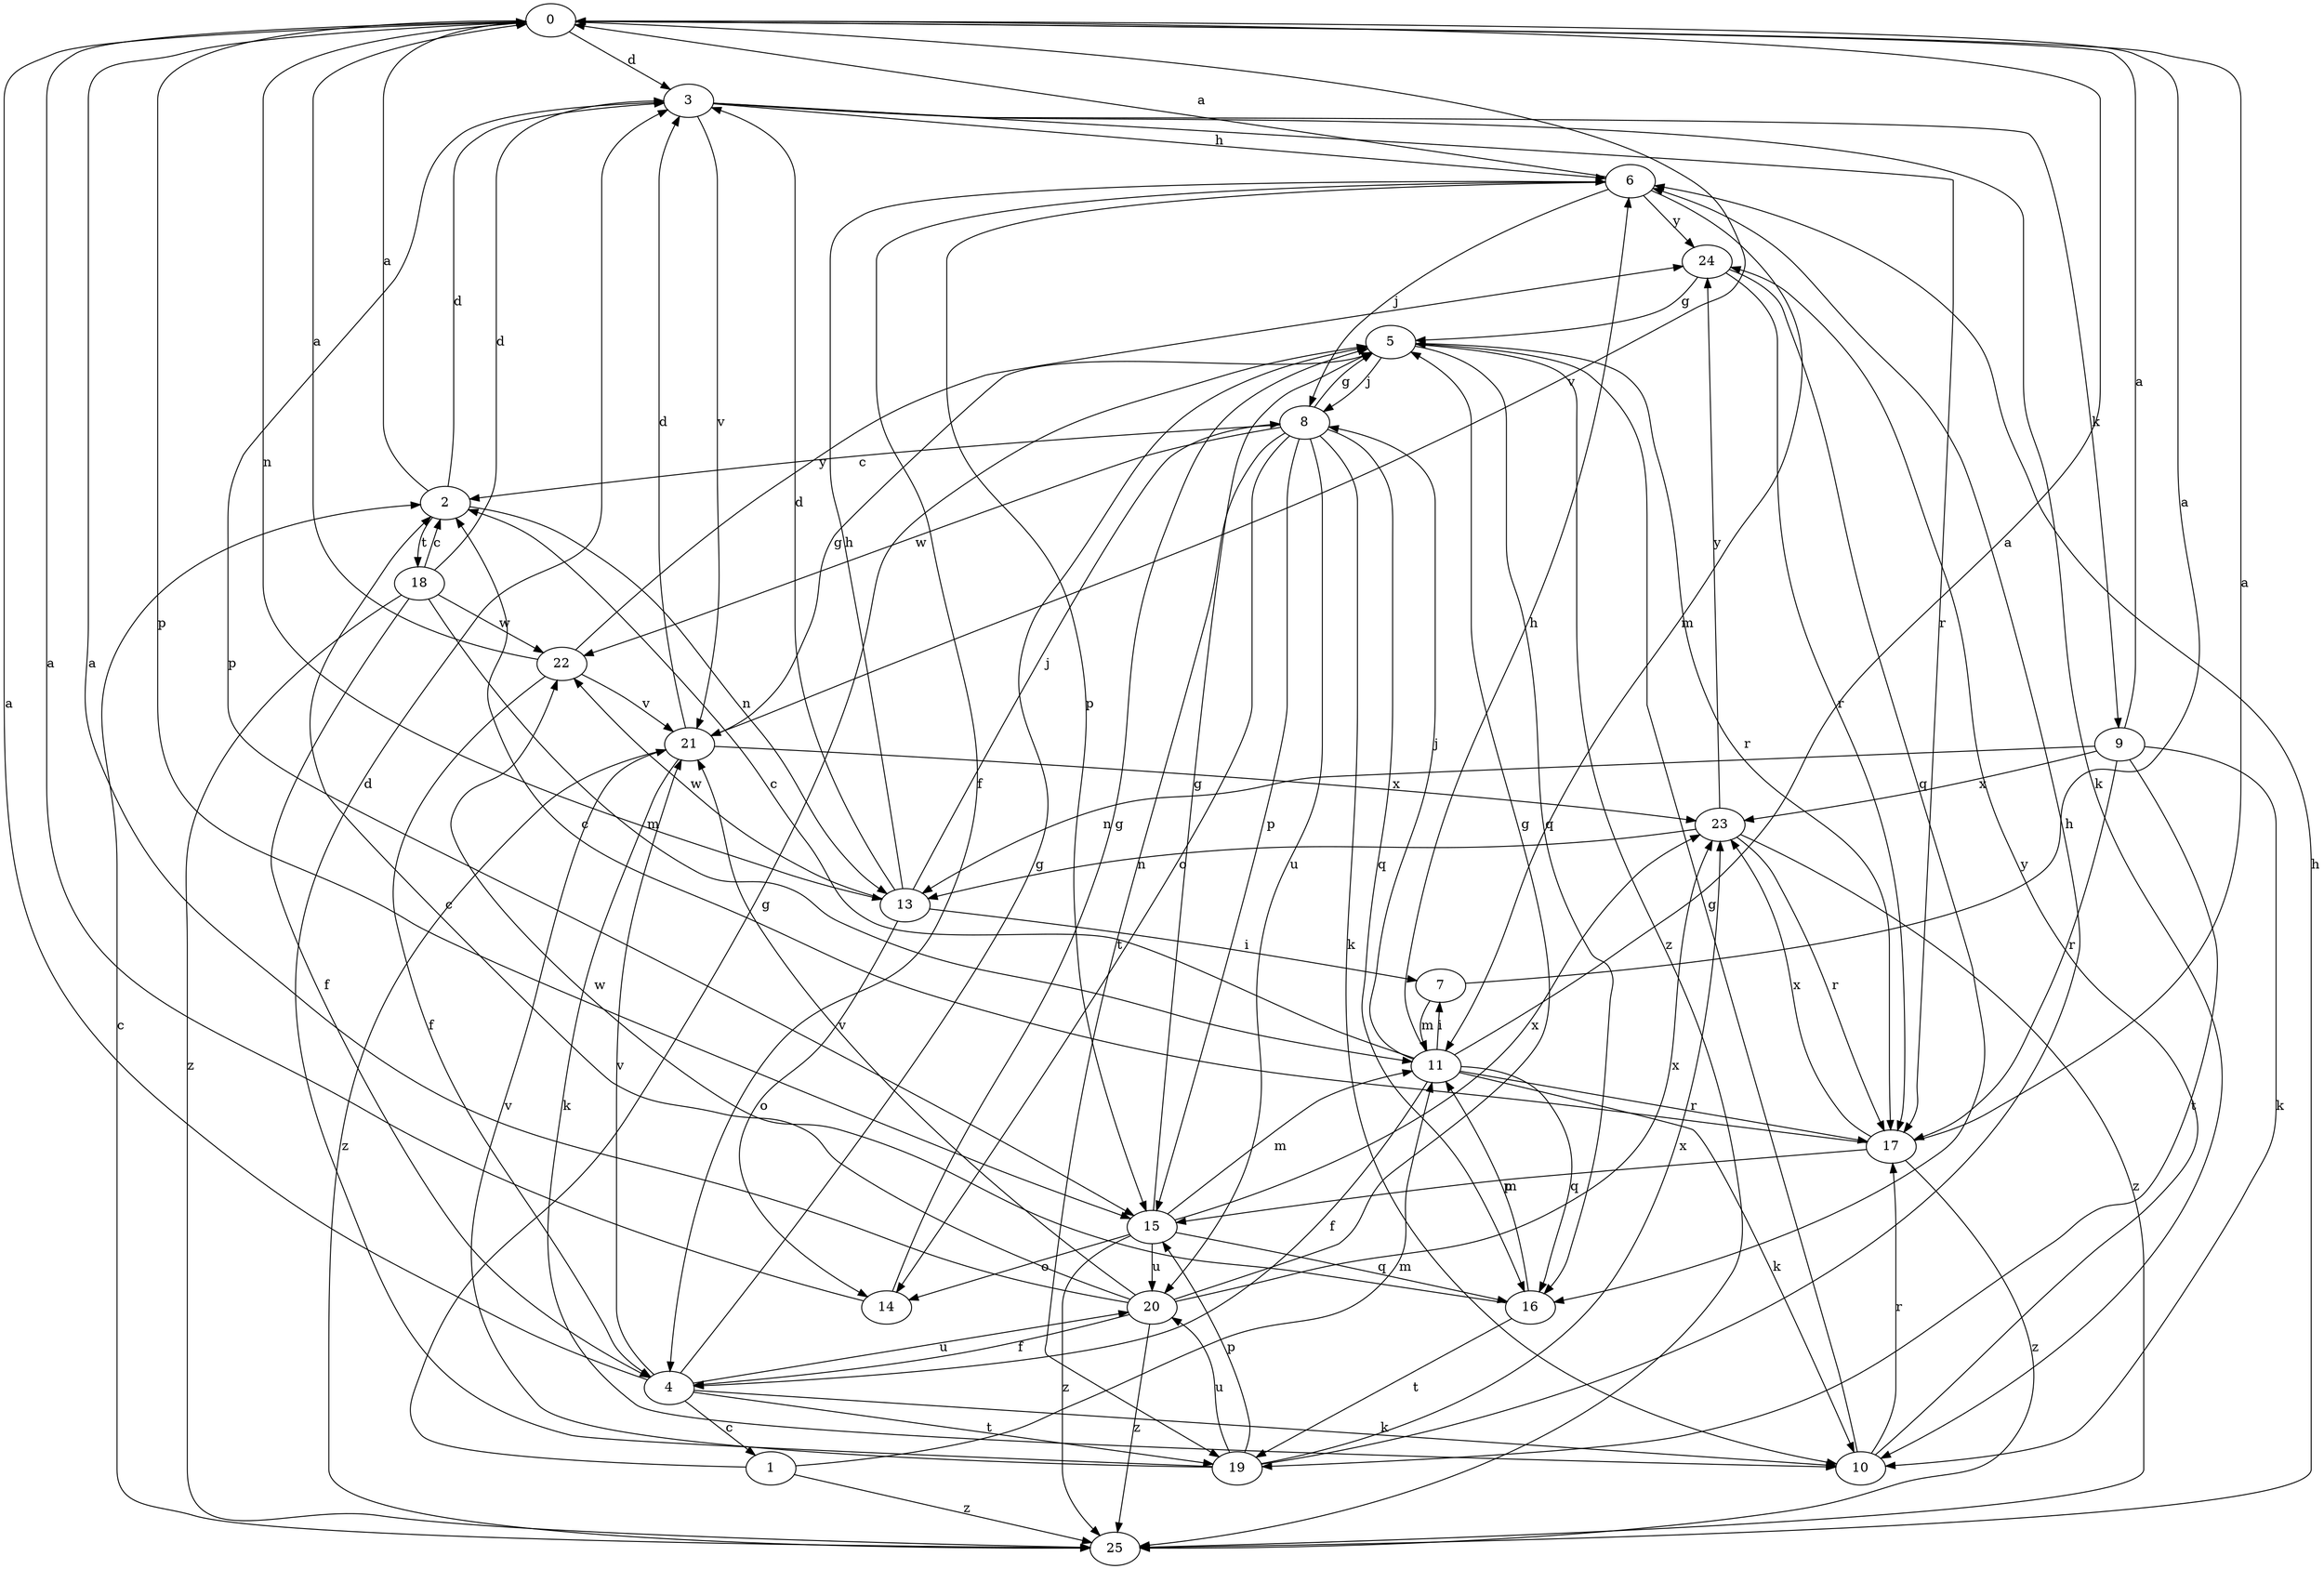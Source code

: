 strict digraph  {
0;
1;
2;
3;
4;
5;
6;
7;
8;
9;
10;
11;
13;
14;
15;
16;
17;
18;
19;
20;
21;
22;
23;
24;
25;
0 -> 3  [label=d];
0 -> 13  [label=n];
0 -> 15  [label=p];
0 -> 21  [label=v];
1 -> 5  [label=g];
1 -> 11  [label=m];
1 -> 25  [label=z];
2 -> 0  [label=a];
2 -> 3  [label=d];
2 -> 13  [label=n];
2 -> 18  [label=t];
3 -> 6  [label=h];
3 -> 9  [label=k];
3 -> 10  [label=k];
3 -> 15  [label=p];
3 -> 17  [label=r];
3 -> 21  [label=v];
4 -> 0  [label=a];
4 -> 1  [label=c];
4 -> 5  [label=g];
4 -> 10  [label=k];
4 -> 19  [label=t];
4 -> 20  [label=u];
4 -> 21  [label=v];
5 -> 8  [label=j];
5 -> 16  [label=q];
5 -> 17  [label=r];
5 -> 25  [label=z];
6 -> 0  [label=a];
6 -> 4  [label=f];
6 -> 8  [label=j];
6 -> 11  [label=m];
6 -> 15  [label=p];
6 -> 24  [label=y];
7 -> 0  [label=a];
7 -> 11  [label=m];
8 -> 2  [label=c];
8 -> 5  [label=g];
8 -> 10  [label=k];
8 -> 14  [label=o];
8 -> 15  [label=p];
8 -> 16  [label=q];
8 -> 19  [label=t];
8 -> 20  [label=u];
8 -> 22  [label=w];
9 -> 0  [label=a];
9 -> 10  [label=k];
9 -> 13  [label=n];
9 -> 17  [label=r];
9 -> 19  [label=t];
9 -> 23  [label=x];
10 -> 5  [label=g];
10 -> 17  [label=r];
10 -> 24  [label=y];
11 -> 0  [label=a];
11 -> 2  [label=c];
11 -> 4  [label=f];
11 -> 6  [label=h];
11 -> 7  [label=i];
11 -> 8  [label=j];
11 -> 10  [label=k];
11 -> 16  [label=q];
11 -> 17  [label=r];
13 -> 3  [label=d];
13 -> 6  [label=h];
13 -> 7  [label=i];
13 -> 8  [label=j];
13 -> 14  [label=o];
13 -> 22  [label=w];
14 -> 0  [label=a];
14 -> 5  [label=g];
15 -> 5  [label=g];
15 -> 11  [label=m];
15 -> 14  [label=o];
15 -> 16  [label=q];
15 -> 20  [label=u];
15 -> 23  [label=x];
15 -> 25  [label=z];
16 -> 11  [label=m];
16 -> 19  [label=t];
16 -> 22  [label=w];
17 -> 0  [label=a];
17 -> 2  [label=c];
17 -> 15  [label=p];
17 -> 23  [label=x];
17 -> 25  [label=z];
18 -> 2  [label=c];
18 -> 3  [label=d];
18 -> 4  [label=f];
18 -> 11  [label=m];
18 -> 22  [label=w];
18 -> 25  [label=z];
19 -> 3  [label=d];
19 -> 6  [label=h];
19 -> 15  [label=p];
19 -> 20  [label=u];
19 -> 21  [label=v];
19 -> 23  [label=x];
20 -> 0  [label=a];
20 -> 2  [label=c];
20 -> 4  [label=f];
20 -> 5  [label=g];
20 -> 21  [label=v];
20 -> 23  [label=x];
20 -> 25  [label=z];
21 -> 3  [label=d];
21 -> 5  [label=g];
21 -> 10  [label=k];
21 -> 23  [label=x];
21 -> 25  [label=z];
22 -> 0  [label=a];
22 -> 4  [label=f];
22 -> 21  [label=v];
22 -> 24  [label=y];
23 -> 13  [label=n];
23 -> 17  [label=r];
23 -> 24  [label=y];
23 -> 25  [label=z];
24 -> 5  [label=g];
24 -> 16  [label=q];
24 -> 17  [label=r];
25 -> 2  [label=c];
25 -> 6  [label=h];
}
